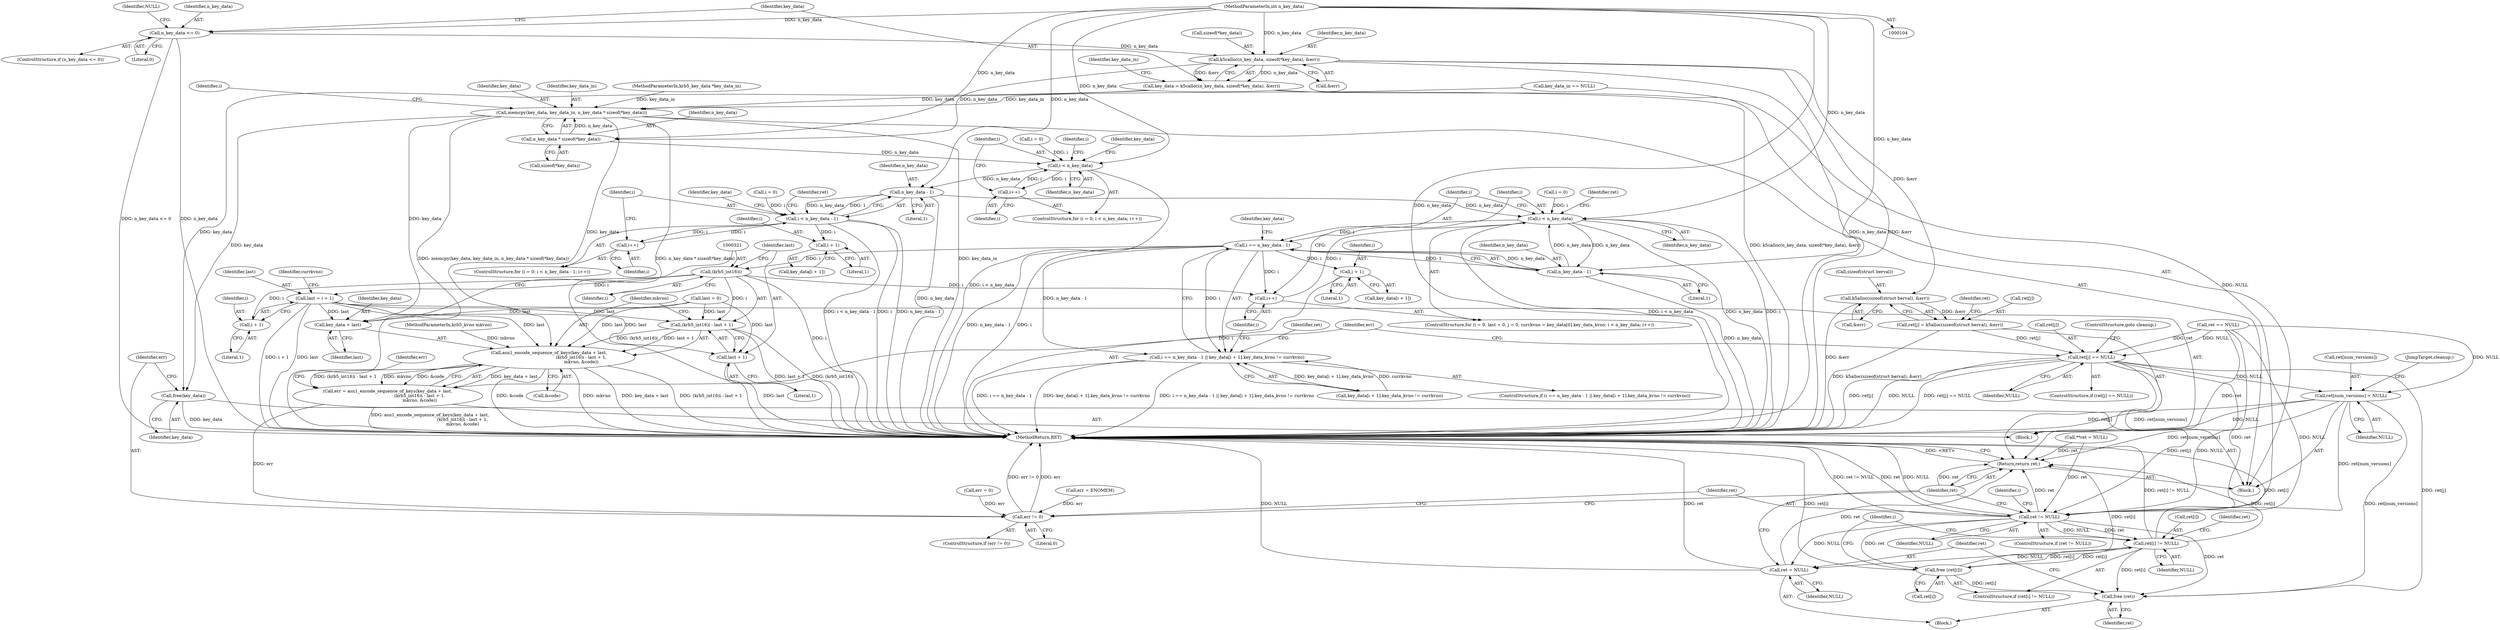 digraph "0_krb5_dc7ed55c689d57de7f7408b34631bf06fec9dab1@API" {
"1000134" [label="(Call,k5calloc(n_key_data, sizeof(*key_data), &err))"];
"1000127" [label="(Call,n_key_data <= 0)"];
"1000106" [label="(MethodParameterIn,int n_key_data)"];
"1000132" [label="(Call,key_data = k5calloc(n_key_data, sizeof(*key_data), &err))"];
"1000146" [label="(Call,memcpy(key_data, key_data_in, n_key_data * sizeof(*key_data)))"];
"1000315" [label="(Call,asn1_encode_sequence_of_keys(key_data + last,\n                                               (krb5_int16)i - last + 1,\n                                               mkvno, &code))"];
"1000313" [label="(Call,err = asn1_encode_sequence_of_keys(key_data + last,\n                                               (krb5_int16)i - last + 1,\n                                               mkvno, &code))"];
"1000375" [label="(Call,err != 0)"];
"1000316" [label="(Call,key_data + last)"];
"1000372" [label="(Call,free(key_data))"];
"1000149" [label="(Call,n_key_data * sizeof(*key_data))"];
"1000158" [label="(Call,i < n_key_data)"];
"1000161" [label="(Call,i++)"];
"1000213" [label="(Call,n_key_data - 1)"];
"1000211" [label="(Call,i < n_key_data - 1)"];
"1000216" [label="(Call,i++)"];
"1000228" [label="(Call,i + 1)"];
"1000273" [label="(Call,i < n_key_data)"];
"1000282" [label="(Call,i == n_key_data - 1)"];
"1000276" [label="(Call,i++)"];
"1000281" [label="(Call,i == n_key_data - 1 || key_data[i + 1].key_data_kvno != currkvno)"];
"1000291" [label="(Call,i + 1)"];
"1000320" [label="(Call,(krb5_int16)i)"];
"1000319" [label="(Call,(krb5_int16)i - last + 1)"];
"1000354" [label="(Call,last = i + 1)"];
"1000323" [label="(Call,last + 1)"];
"1000356" [label="(Call,i + 1)"];
"1000284" [label="(Call,n_key_data - 1)"];
"1000301" [label="(Call,k5alloc(sizeof(struct berval), &err))"];
"1000297" [label="(Call,ret[j] = k5alloc(sizeof(struct berval), &err))"];
"1000307" [label="(Call,ret[j] == NULL)"];
"1000366" [label="(Call,ret[num_versions] = NULL)"];
"1000380" [label="(Call,ret != NULL)"];
"1000394" [label="(Call,ret[i] != NULL)"];
"1000399" [label="(Call,free (ret[i]))"];
"1000403" [label="(Call,free (ret))"];
"1000408" [label="(Return,return ret;)"];
"1000405" [label="(Call,ret = NULL)"];
"1000404" [label="(Identifier,ret)"];
"1000381" [label="(Identifier,ret)"];
"1000281" [label="(Call,i == n_key_data - 1 || key_data[i + 1].key_data_kvno != currkvno)"];
"1000354" [label="(Call,last = i + 1)"];
"1000296" [label="(Block,)"];
"1000249" [label="(Call,err = ENOMEM)"];
"1000228" [label="(Call,i + 1)"];
"1000142" [label="(Call,key_data_in == NULL)"];
"1000409" [label="(Identifier,ret)"];
"1000282" [label="(Call,i == n_key_data - 1)"];
"1000105" [label="(MethodParameterIn,krb5_key_data *key_data_in)"];
"1000314" [label="(Identifier,err)"];
"1000330" [label="(Identifier,err)"];
"1000235" [label="(Identifier,ret)"];
"1000155" [label="(Call,i = 0)"];
"1000386" [label="(Identifier,i)"];
"1000150" [label="(Identifier,n_key_data)"];
"1000317" [label="(Identifier,key_data)"];
"1000216" [label="(Call,i++)"];
"1000370" [label="(Identifier,NULL)"];
"1000106" [label="(MethodParameterIn,int n_key_data)"];
"1000280" [label="(ControlStructure,if (i == n_key_data - 1 || key_data[i + 1].key_data_kvno != currkvno))"];
"1000297" [label="(Call,ret[j] = k5alloc(sizeof(struct berval), &err))"];
"1000394" [label="(Call,ret[i] != NULL)"];
"1000276" [label="(Call,i++)"];
"1000318" [label="(Identifier,last)"];
"1000212" [label="(Identifier,i)"];
"1000393" [label="(ControlStructure,if (ret[i] != NULL))"];
"1000217" [label="(Identifier,i)"];
"1000392" [label="(Identifier,i)"];
"1000277" [label="(Identifier,i)"];
"1000302" [label="(Call,sizeof(struct berval))"];
"1000213" [label="(Call,n_key_data - 1)"];
"1000400" [label="(Call,ret[i])"];
"1000226" [label="(Call,key_data[i + 1])"];
"1000320" [label="(Call,(krb5_int16)i)"];
"1000259" [label="(Call,last = 0)"];
"1000162" [label="(Identifier,i)"];
"1000156" [label="(Identifier,i)"];
"1000108" [label="(Block,)"];
"1000408" [label="(Return,return ret;)"];
"1000405" [label="(Call,ret = NULL)"];
"1000375" [label="(Call,err != 0)"];
"1000325" [label="(Literal,1)"];
"1000312" [label="(ControlStructure,goto cleanup;)"];
"1000135" [label="(Identifier,n_key_data)"];
"1000129" [label="(Literal,0)"];
"1000284" [label="(Call,n_key_data - 1)"];
"1000147" [label="(Identifier,key_data)"];
"1000209" [label="(Identifier,i)"];
"1000275" [label="(Identifier,n_key_data)"];
"1000222" [label="(Identifier,key_data)"];
"1000229" [label="(Identifier,i)"];
"1000274" [label="(Identifier,i)"];
"1000134" [label="(Call,k5calloc(n_key_data, sizeof(*key_data), &err))"];
"1000366" [label="(Call,ret[num_versions] = NULL)"];
"1000298" [label="(Call,ret[j])"];
"1000376" [label="(Identifier,err)"];
"1000128" [label="(Identifier,n_key_data)"];
"1000207" [label="(ControlStructure,for (i = 0; i < n_key_data - 1; i++))"];
"1000126" [label="(ControlStructure,if (n_key_data <= 0))"];
"1000324" [label="(Identifier,last)"];
"1000132" [label="(Call,key_data = k5calloc(n_key_data, sizeof(*key_data), &err))"];
"1000158" [label="(Call,i < n_key_data)"];
"1000214" [label="(Identifier,n_key_data)"];
"1000285" [label="(Identifier,n_key_data)"];
"1000255" [label="(Call,i = 0)"];
"1000143" [label="(Identifier,key_data_in)"];
"1000327" [label="(Call,&code)"];
"1000154" [label="(ControlStructure,for (i = 0; i < n_key_data; i++))"];
"1000373" [label="(Identifier,key_data)"];
"1000283" [label="(Identifier,i)"];
"1000323" [label="(Call,last + 1)"];
"1000315" [label="(Call,asn1_encode_sequence_of_keys(key_data + last,\n                                               (krb5_int16)i - last + 1,\n                                               mkvno, &code))"];
"1000110" [label="(Call,**ret = NULL)"];
"1000253" [label="(ControlStructure,for (i = 0, last = 0, j = 0, currkvno = key_data[0].key_data_kvno; i < n_key_data; i++))"];
"1000395" [label="(Call,ret[i])"];
"1000374" [label="(ControlStructure,if (err != 0))"];
"1000308" [label="(Call,ret[j])"];
"1000151" [label="(Call,sizeof(*key_data))"];
"1000311" [label="(Identifier,NULL)"];
"1000383" [label="(Block,)"];
"1000356" [label="(Call,i + 1)"];
"1000357" [label="(Identifier,i)"];
"1000382" [label="(Identifier,NULL)"];
"1000107" [label="(MethodParameterIn,krb5_kvno mkvno)"];
"1000309" [label="(Identifier,ret)"];
"1000211" [label="(Call,i < n_key_data - 1)"];
"1000287" [label="(Call,key_data[i + 1].key_data_kvno != currkvno)"];
"1000149" [label="(Call,n_key_data * sizeof(*key_data))"];
"1000407" [label="(Identifier,NULL)"];
"1000371" [label="(JumpTarget,cleanup:)"];
"1000367" [label="(Call,ret[num_versions])"];
"1000122" [label="(Call,err = 0)"];
"1000326" [label="(Identifier,mkvno)"];
"1000304" [label="(Call,&err)"];
"1000360" [label="(Identifier,currkvno)"];
"1000127" [label="(Call,n_key_data <= 0)"];
"1000307" [label="(Call,ret[j] == NULL)"];
"1000148" [label="(Identifier,key_data_in)"];
"1000289" [label="(Call,key_data[i + 1])"];
"1000286" [label="(Literal,1)"];
"1000146" [label="(Call,memcpy(key_data, key_data_in, n_key_data * sizeof(*key_data)))"];
"1000403" [label="(Call,free (ret))"];
"1000380" [label="(Call,ret != NULL)"];
"1000299" [label="(Identifier,ret)"];
"1000291" [label="(Call,i + 1)"];
"1000399" [label="(Call,free (ret[i]))"];
"1000372" [label="(Call,free(key_data))"];
"1000168" [label="(Identifier,key_data)"];
"1000316" [label="(Call,key_data + last)"];
"1000273" [label="(Call,i < n_key_data)"];
"1000136" [label="(Call,sizeof(*key_data))"];
"1000319" [label="(Call,(krb5_int16)i - last + 1)"];
"1000161" [label="(Call,i++)"];
"1000301" [label="(Call,k5alloc(sizeof(struct berval), &err))"];
"1000358" [label="(Literal,1)"];
"1000160" [label="(Identifier,n_key_data)"];
"1000355" [label="(Identifier,last)"];
"1000377" [label="(Literal,0)"];
"1000406" [label="(Identifier,ret)"];
"1000131" [label="(Identifier,NULL)"];
"1000290" [label="(Identifier,key_data)"];
"1000133" [label="(Identifier,key_data)"];
"1000230" [label="(Literal,1)"];
"1000401" [label="(Identifier,ret)"];
"1000313" [label="(Call,err = asn1_encode_sequence_of_keys(key_data + last,\n                                               (krb5_int16)i - last + 1,\n                                               mkvno, &code))"];
"1000292" [label="(Identifier,i)"];
"1000398" [label="(Identifier,NULL)"];
"1000306" [label="(ControlStructure,if (ret[j] == NULL))"];
"1000139" [label="(Call,&err)"];
"1000322" [label="(Identifier,i)"];
"1000410" [label="(MethodReturn,RET)"];
"1000159" [label="(Identifier,i)"];
"1000245" [label="(Call,ret == NULL)"];
"1000208" [label="(Call,i = 0)"];
"1000379" [label="(ControlStructure,if (ret != NULL))"];
"1000368" [label="(Identifier,ret)"];
"1000293" [label="(Literal,1)"];
"1000215" [label="(Literal,1)"];
"1000134" -> "1000132"  [label="AST: "];
"1000134" -> "1000139"  [label="CFG: "];
"1000135" -> "1000134"  [label="AST: "];
"1000136" -> "1000134"  [label="AST: "];
"1000139" -> "1000134"  [label="AST: "];
"1000132" -> "1000134"  [label="CFG: "];
"1000134" -> "1000410"  [label="DDG: &err"];
"1000134" -> "1000410"  [label="DDG: n_key_data"];
"1000134" -> "1000132"  [label="DDG: n_key_data"];
"1000134" -> "1000132"  [label="DDG: &err"];
"1000127" -> "1000134"  [label="DDG: n_key_data"];
"1000106" -> "1000134"  [label="DDG: n_key_data"];
"1000134" -> "1000149"  [label="DDG: n_key_data"];
"1000134" -> "1000301"  [label="DDG: &err"];
"1000127" -> "1000126"  [label="AST: "];
"1000127" -> "1000129"  [label="CFG: "];
"1000128" -> "1000127"  [label="AST: "];
"1000129" -> "1000127"  [label="AST: "];
"1000131" -> "1000127"  [label="CFG: "];
"1000133" -> "1000127"  [label="CFG: "];
"1000127" -> "1000410"  [label="DDG: n_key_data <= 0"];
"1000127" -> "1000410"  [label="DDG: n_key_data"];
"1000106" -> "1000127"  [label="DDG: n_key_data"];
"1000106" -> "1000104"  [label="AST: "];
"1000106" -> "1000410"  [label="DDG: n_key_data"];
"1000106" -> "1000149"  [label="DDG: n_key_data"];
"1000106" -> "1000158"  [label="DDG: n_key_data"];
"1000106" -> "1000213"  [label="DDG: n_key_data"];
"1000106" -> "1000273"  [label="DDG: n_key_data"];
"1000106" -> "1000284"  [label="DDG: n_key_data"];
"1000132" -> "1000108"  [label="AST: "];
"1000133" -> "1000132"  [label="AST: "];
"1000143" -> "1000132"  [label="CFG: "];
"1000132" -> "1000410"  [label="DDG: k5calloc(n_key_data, sizeof(*key_data), &err)"];
"1000132" -> "1000146"  [label="DDG: key_data"];
"1000132" -> "1000372"  [label="DDG: key_data"];
"1000146" -> "1000108"  [label="AST: "];
"1000146" -> "1000149"  [label="CFG: "];
"1000147" -> "1000146"  [label="AST: "];
"1000148" -> "1000146"  [label="AST: "];
"1000149" -> "1000146"  [label="AST: "];
"1000156" -> "1000146"  [label="CFG: "];
"1000146" -> "1000410"  [label="DDG: n_key_data * sizeof(*key_data)"];
"1000146" -> "1000410"  [label="DDG: key_data_in"];
"1000146" -> "1000410"  [label="DDG: memcpy(key_data, key_data_in, n_key_data * sizeof(*key_data))"];
"1000142" -> "1000146"  [label="DDG: key_data_in"];
"1000105" -> "1000146"  [label="DDG: key_data_in"];
"1000149" -> "1000146"  [label="DDG: n_key_data"];
"1000146" -> "1000315"  [label="DDG: key_data"];
"1000146" -> "1000316"  [label="DDG: key_data"];
"1000146" -> "1000372"  [label="DDG: key_data"];
"1000315" -> "1000313"  [label="AST: "];
"1000315" -> "1000327"  [label="CFG: "];
"1000316" -> "1000315"  [label="AST: "];
"1000319" -> "1000315"  [label="AST: "];
"1000326" -> "1000315"  [label="AST: "];
"1000327" -> "1000315"  [label="AST: "];
"1000313" -> "1000315"  [label="CFG: "];
"1000315" -> "1000410"  [label="DDG: mkvno"];
"1000315" -> "1000410"  [label="DDG: key_data + last"];
"1000315" -> "1000410"  [label="DDG: (krb5_int16)i - last + 1"];
"1000315" -> "1000410"  [label="DDG: &code"];
"1000315" -> "1000313"  [label="DDG: key_data + last"];
"1000315" -> "1000313"  [label="DDG: (krb5_int16)i - last + 1"];
"1000315" -> "1000313"  [label="DDG: mkvno"];
"1000315" -> "1000313"  [label="DDG: &code"];
"1000259" -> "1000315"  [label="DDG: last"];
"1000354" -> "1000315"  [label="DDG: last"];
"1000319" -> "1000315"  [label="DDG: (krb5_int16)i"];
"1000319" -> "1000315"  [label="DDG: last + 1"];
"1000107" -> "1000315"  [label="DDG: mkvno"];
"1000313" -> "1000296"  [label="AST: "];
"1000314" -> "1000313"  [label="AST: "];
"1000330" -> "1000313"  [label="CFG: "];
"1000313" -> "1000410"  [label="DDG: asn1_encode_sequence_of_keys(key_data + last,\n                                               (krb5_int16)i - last + 1,\n                                               mkvno, &code)"];
"1000313" -> "1000375"  [label="DDG: err"];
"1000375" -> "1000374"  [label="AST: "];
"1000375" -> "1000377"  [label="CFG: "];
"1000376" -> "1000375"  [label="AST: "];
"1000377" -> "1000375"  [label="AST: "];
"1000381" -> "1000375"  [label="CFG: "];
"1000409" -> "1000375"  [label="CFG: "];
"1000375" -> "1000410"  [label="DDG: err"];
"1000375" -> "1000410"  [label="DDG: err != 0"];
"1000122" -> "1000375"  [label="DDG: err"];
"1000249" -> "1000375"  [label="DDG: err"];
"1000316" -> "1000318"  [label="CFG: "];
"1000317" -> "1000316"  [label="AST: "];
"1000318" -> "1000316"  [label="AST: "];
"1000321" -> "1000316"  [label="CFG: "];
"1000259" -> "1000316"  [label="DDG: last"];
"1000354" -> "1000316"  [label="DDG: last"];
"1000372" -> "1000108"  [label="AST: "];
"1000372" -> "1000373"  [label="CFG: "];
"1000373" -> "1000372"  [label="AST: "];
"1000376" -> "1000372"  [label="CFG: "];
"1000372" -> "1000410"  [label="DDG: key_data"];
"1000149" -> "1000151"  [label="CFG: "];
"1000150" -> "1000149"  [label="AST: "];
"1000151" -> "1000149"  [label="AST: "];
"1000149" -> "1000158"  [label="DDG: n_key_data"];
"1000158" -> "1000154"  [label="AST: "];
"1000158" -> "1000160"  [label="CFG: "];
"1000159" -> "1000158"  [label="AST: "];
"1000160" -> "1000158"  [label="AST: "];
"1000168" -> "1000158"  [label="CFG: "];
"1000209" -> "1000158"  [label="CFG: "];
"1000158" -> "1000410"  [label="DDG: i < n_key_data"];
"1000155" -> "1000158"  [label="DDG: i"];
"1000161" -> "1000158"  [label="DDG: i"];
"1000158" -> "1000161"  [label="DDG: i"];
"1000158" -> "1000213"  [label="DDG: n_key_data"];
"1000161" -> "1000154"  [label="AST: "];
"1000161" -> "1000162"  [label="CFG: "];
"1000162" -> "1000161"  [label="AST: "];
"1000159" -> "1000161"  [label="CFG: "];
"1000213" -> "1000211"  [label="AST: "];
"1000213" -> "1000215"  [label="CFG: "];
"1000214" -> "1000213"  [label="AST: "];
"1000215" -> "1000213"  [label="AST: "];
"1000211" -> "1000213"  [label="CFG: "];
"1000213" -> "1000410"  [label="DDG: n_key_data"];
"1000213" -> "1000211"  [label="DDG: n_key_data"];
"1000213" -> "1000211"  [label="DDG: 1"];
"1000213" -> "1000273"  [label="DDG: n_key_data"];
"1000211" -> "1000207"  [label="AST: "];
"1000212" -> "1000211"  [label="AST: "];
"1000222" -> "1000211"  [label="CFG: "];
"1000235" -> "1000211"  [label="CFG: "];
"1000211" -> "1000410"  [label="DDG: i"];
"1000211" -> "1000410"  [label="DDG: n_key_data - 1"];
"1000211" -> "1000410"  [label="DDG: i < n_key_data - 1"];
"1000208" -> "1000211"  [label="DDG: i"];
"1000216" -> "1000211"  [label="DDG: i"];
"1000211" -> "1000216"  [label="DDG: i"];
"1000211" -> "1000228"  [label="DDG: i"];
"1000216" -> "1000207"  [label="AST: "];
"1000216" -> "1000217"  [label="CFG: "];
"1000217" -> "1000216"  [label="AST: "];
"1000212" -> "1000216"  [label="CFG: "];
"1000228" -> "1000226"  [label="AST: "];
"1000228" -> "1000230"  [label="CFG: "];
"1000229" -> "1000228"  [label="AST: "];
"1000230" -> "1000228"  [label="AST: "];
"1000226" -> "1000228"  [label="CFG: "];
"1000273" -> "1000253"  [label="AST: "];
"1000273" -> "1000275"  [label="CFG: "];
"1000274" -> "1000273"  [label="AST: "];
"1000275" -> "1000273"  [label="AST: "];
"1000283" -> "1000273"  [label="CFG: "];
"1000368" -> "1000273"  [label="CFG: "];
"1000273" -> "1000410"  [label="DDG: n_key_data"];
"1000273" -> "1000410"  [label="DDG: i"];
"1000273" -> "1000410"  [label="DDG: i < n_key_data"];
"1000276" -> "1000273"  [label="DDG: i"];
"1000255" -> "1000273"  [label="DDG: i"];
"1000284" -> "1000273"  [label="DDG: n_key_data"];
"1000273" -> "1000282"  [label="DDG: i"];
"1000273" -> "1000284"  [label="DDG: n_key_data"];
"1000282" -> "1000281"  [label="AST: "];
"1000282" -> "1000284"  [label="CFG: "];
"1000283" -> "1000282"  [label="AST: "];
"1000284" -> "1000282"  [label="AST: "];
"1000290" -> "1000282"  [label="CFG: "];
"1000281" -> "1000282"  [label="CFG: "];
"1000282" -> "1000410"  [label="DDG: n_key_data - 1"];
"1000282" -> "1000410"  [label="DDG: i"];
"1000282" -> "1000276"  [label="DDG: i"];
"1000282" -> "1000281"  [label="DDG: i"];
"1000282" -> "1000281"  [label="DDG: n_key_data - 1"];
"1000284" -> "1000282"  [label="DDG: n_key_data"];
"1000284" -> "1000282"  [label="DDG: 1"];
"1000282" -> "1000291"  [label="DDG: i"];
"1000282" -> "1000320"  [label="DDG: i"];
"1000276" -> "1000253"  [label="AST: "];
"1000276" -> "1000277"  [label="CFG: "];
"1000277" -> "1000276"  [label="AST: "];
"1000274" -> "1000276"  [label="CFG: "];
"1000320" -> "1000276"  [label="DDG: i"];
"1000281" -> "1000280"  [label="AST: "];
"1000281" -> "1000287"  [label="CFG: "];
"1000287" -> "1000281"  [label="AST: "];
"1000299" -> "1000281"  [label="CFG: "];
"1000277" -> "1000281"  [label="CFG: "];
"1000281" -> "1000410"  [label="DDG: i == n_key_data - 1"];
"1000281" -> "1000410"  [label="DDG: key_data[i + 1].key_data_kvno != currkvno"];
"1000281" -> "1000410"  [label="DDG: i == n_key_data - 1 || key_data[i + 1].key_data_kvno != currkvno"];
"1000287" -> "1000281"  [label="DDG: key_data[i + 1].key_data_kvno"];
"1000287" -> "1000281"  [label="DDG: currkvno"];
"1000291" -> "1000289"  [label="AST: "];
"1000291" -> "1000293"  [label="CFG: "];
"1000292" -> "1000291"  [label="AST: "];
"1000293" -> "1000291"  [label="AST: "];
"1000289" -> "1000291"  [label="CFG: "];
"1000291" -> "1000410"  [label="DDG: i"];
"1000320" -> "1000319"  [label="AST: "];
"1000320" -> "1000322"  [label="CFG: "];
"1000321" -> "1000320"  [label="AST: "];
"1000322" -> "1000320"  [label="AST: "];
"1000324" -> "1000320"  [label="CFG: "];
"1000320" -> "1000410"  [label="DDG: i"];
"1000320" -> "1000319"  [label="DDG: i"];
"1000320" -> "1000354"  [label="DDG: i"];
"1000320" -> "1000356"  [label="DDG: i"];
"1000319" -> "1000323"  [label="CFG: "];
"1000323" -> "1000319"  [label="AST: "];
"1000326" -> "1000319"  [label="CFG: "];
"1000319" -> "1000410"  [label="DDG: last + 1"];
"1000319" -> "1000410"  [label="DDG: (krb5_int16)i"];
"1000259" -> "1000319"  [label="DDG: last"];
"1000354" -> "1000319"  [label="DDG: last"];
"1000354" -> "1000296"  [label="AST: "];
"1000354" -> "1000356"  [label="CFG: "];
"1000355" -> "1000354"  [label="AST: "];
"1000356" -> "1000354"  [label="AST: "];
"1000360" -> "1000354"  [label="CFG: "];
"1000354" -> "1000410"  [label="DDG: i + 1"];
"1000354" -> "1000410"  [label="DDG: last"];
"1000354" -> "1000323"  [label="DDG: last"];
"1000323" -> "1000325"  [label="CFG: "];
"1000324" -> "1000323"  [label="AST: "];
"1000325" -> "1000323"  [label="AST: "];
"1000323" -> "1000410"  [label="DDG: last"];
"1000259" -> "1000323"  [label="DDG: last"];
"1000356" -> "1000358"  [label="CFG: "];
"1000357" -> "1000356"  [label="AST: "];
"1000358" -> "1000356"  [label="AST: "];
"1000284" -> "1000286"  [label="CFG: "];
"1000285" -> "1000284"  [label="AST: "];
"1000286" -> "1000284"  [label="AST: "];
"1000284" -> "1000410"  [label="DDG: n_key_data"];
"1000301" -> "1000297"  [label="AST: "];
"1000301" -> "1000304"  [label="CFG: "];
"1000302" -> "1000301"  [label="AST: "];
"1000304" -> "1000301"  [label="AST: "];
"1000297" -> "1000301"  [label="CFG: "];
"1000301" -> "1000410"  [label="DDG: &err"];
"1000301" -> "1000297"  [label="DDG: &err"];
"1000297" -> "1000296"  [label="AST: "];
"1000298" -> "1000297"  [label="AST: "];
"1000309" -> "1000297"  [label="CFG: "];
"1000297" -> "1000410"  [label="DDG: k5alloc(sizeof(struct berval), &err)"];
"1000297" -> "1000307"  [label="DDG: ret[j]"];
"1000307" -> "1000306"  [label="AST: "];
"1000307" -> "1000311"  [label="CFG: "];
"1000308" -> "1000307"  [label="AST: "];
"1000311" -> "1000307"  [label="AST: "];
"1000312" -> "1000307"  [label="CFG: "];
"1000314" -> "1000307"  [label="CFG: "];
"1000307" -> "1000410"  [label="DDG: NULL"];
"1000307" -> "1000410"  [label="DDG: ret[j] == NULL"];
"1000307" -> "1000410"  [label="DDG: ret[j]"];
"1000245" -> "1000307"  [label="DDG: ret"];
"1000245" -> "1000307"  [label="DDG: NULL"];
"1000307" -> "1000366"  [label="DDG: NULL"];
"1000307" -> "1000380"  [label="DDG: ret[j]"];
"1000307" -> "1000380"  [label="DDG: NULL"];
"1000307" -> "1000403"  [label="DDG: ret[j]"];
"1000307" -> "1000408"  [label="DDG: ret[j]"];
"1000366" -> "1000108"  [label="AST: "];
"1000366" -> "1000370"  [label="CFG: "];
"1000367" -> "1000366"  [label="AST: "];
"1000370" -> "1000366"  [label="AST: "];
"1000371" -> "1000366"  [label="CFG: "];
"1000366" -> "1000410"  [label="DDG: NULL"];
"1000366" -> "1000410"  [label="DDG: ret[num_versions]"];
"1000245" -> "1000366"  [label="DDG: NULL"];
"1000366" -> "1000380"  [label="DDG: ret[num_versions]"];
"1000366" -> "1000403"  [label="DDG: ret[num_versions]"];
"1000366" -> "1000408"  [label="DDG: ret[num_versions]"];
"1000380" -> "1000379"  [label="AST: "];
"1000380" -> "1000382"  [label="CFG: "];
"1000381" -> "1000380"  [label="AST: "];
"1000382" -> "1000380"  [label="AST: "];
"1000386" -> "1000380"  [label="CFG: "];
"1000409" -> "1000380"  [label="CFG: "];
"1000380" -> "1000410"  [label="DDG: ret != NULL"];
"1000380" -> "1000410"  [label="DDG: NULL"];
"1000380" -> "1000410"  [label="DDG: ret"];
"1000110" -> "1000380"  [label="DDG: ret"];
"1000245" -> "1000380"  [label="DDG: ret"];
"1000245" -> "1000380"  [label="DDG: NULL"];
"1000142" -> "1000380"  [label="DDG: NULL"];
"1000380" -> "1000394"  [label="DDG: ret"];
"1000380" -> "1000394"  [label="DDG: NULL"];
"1000380" -> "1000399"  [label="DDG: ret"];
"1000380" -> "1000403"  [label="DDG: ret"];
"1000380" -> "1000405"  [label="DDG: NULL"];
"1000380" -> "1000408"  [label="DDG: ret"];
"1000394" -> "1000393"  [label="AST: "];
"1000394" -> "1000398"  [label="CFG: "];
"1000395" -> "1000394"  [label="AST: "];
"1000398" -> "1000394"  [label="AST: "];
"1000401" -> "1000394"  [label="CFG: "];
"1000392" -> "1000394"  [label="CFG: "];
"1000394" -> "1000410"  [label="DDG: ret[i] != NULL"];
"1000394" -> "1000410"  [label="DDG: ret[i]"];
"1000399" -> "1000394"  [label="DDG: ret[i]"];
"1000394" -> "1000399"  [label="DDG: ret[i]"];
"1000394" -> "1000403"  [label="DDG: ret[i]"];
"1000394" -> "1000405"  [label="DDG: NULL"];
"1000394" -> "1000408"  [label="DDG: ret[i]"];
"1000399" -> "1000393"  [label="AST: "];
"1000399" -> "1000400"  [label="CFG: "];
"1000400" -> "1000399"  [label="AST: "];
"1000392" -> "1000399"  [label="CFG: "];
"1000399" -> "1000410"  [label="DDG: ret[i]"];
"1000399" -> "1000403"  [label="DDG: ret[i]"];
"1000399" -> "1000408"  [label="DDG: ret[i]"];
"1000403" -> "1000383"  [label="AST: "];
"1000403" -> "1000404"  [label="CFG: "];
"1000404" -> "1000403"  [label="AST: "];
"1000406" -> "1000403"  [label="CFG: "];
"1000408" -> "1000108"  [label="AST: "];
"1000408" -> "1000409"  [label="CFG: "];
"1000409" -> "1000408"  [label="AST: "];
"1000410" -> "1000408"  [label="CFG: "];
"1000408" -> "1000410"  [label="DDG: <RET>"];
"1000409" -> "1000408"  [label="DDG: ret"];
"1000405" -> "1000408"  [label="DDG: ret"];
"1000245" -> "1000408"  [label="DDG: ret"];
"1000110" -> "1000408"  [label="DDG: ret"];
"1000405" -> "1000383"  [label="AST: "];
"1000405" -> "1000407"  [label="CFG: "];
"1000406" -> "1000405"  [label="AST: "];
"1000407" -> "1000405"  [label="AST: "];
"1000409" -> "1000405"  [label="CFG: "];
"1000405" -> "1000410"  [label="DDG: NULL"];
"1000405" -> "1000410"  [label="DDG: ret"];
}
